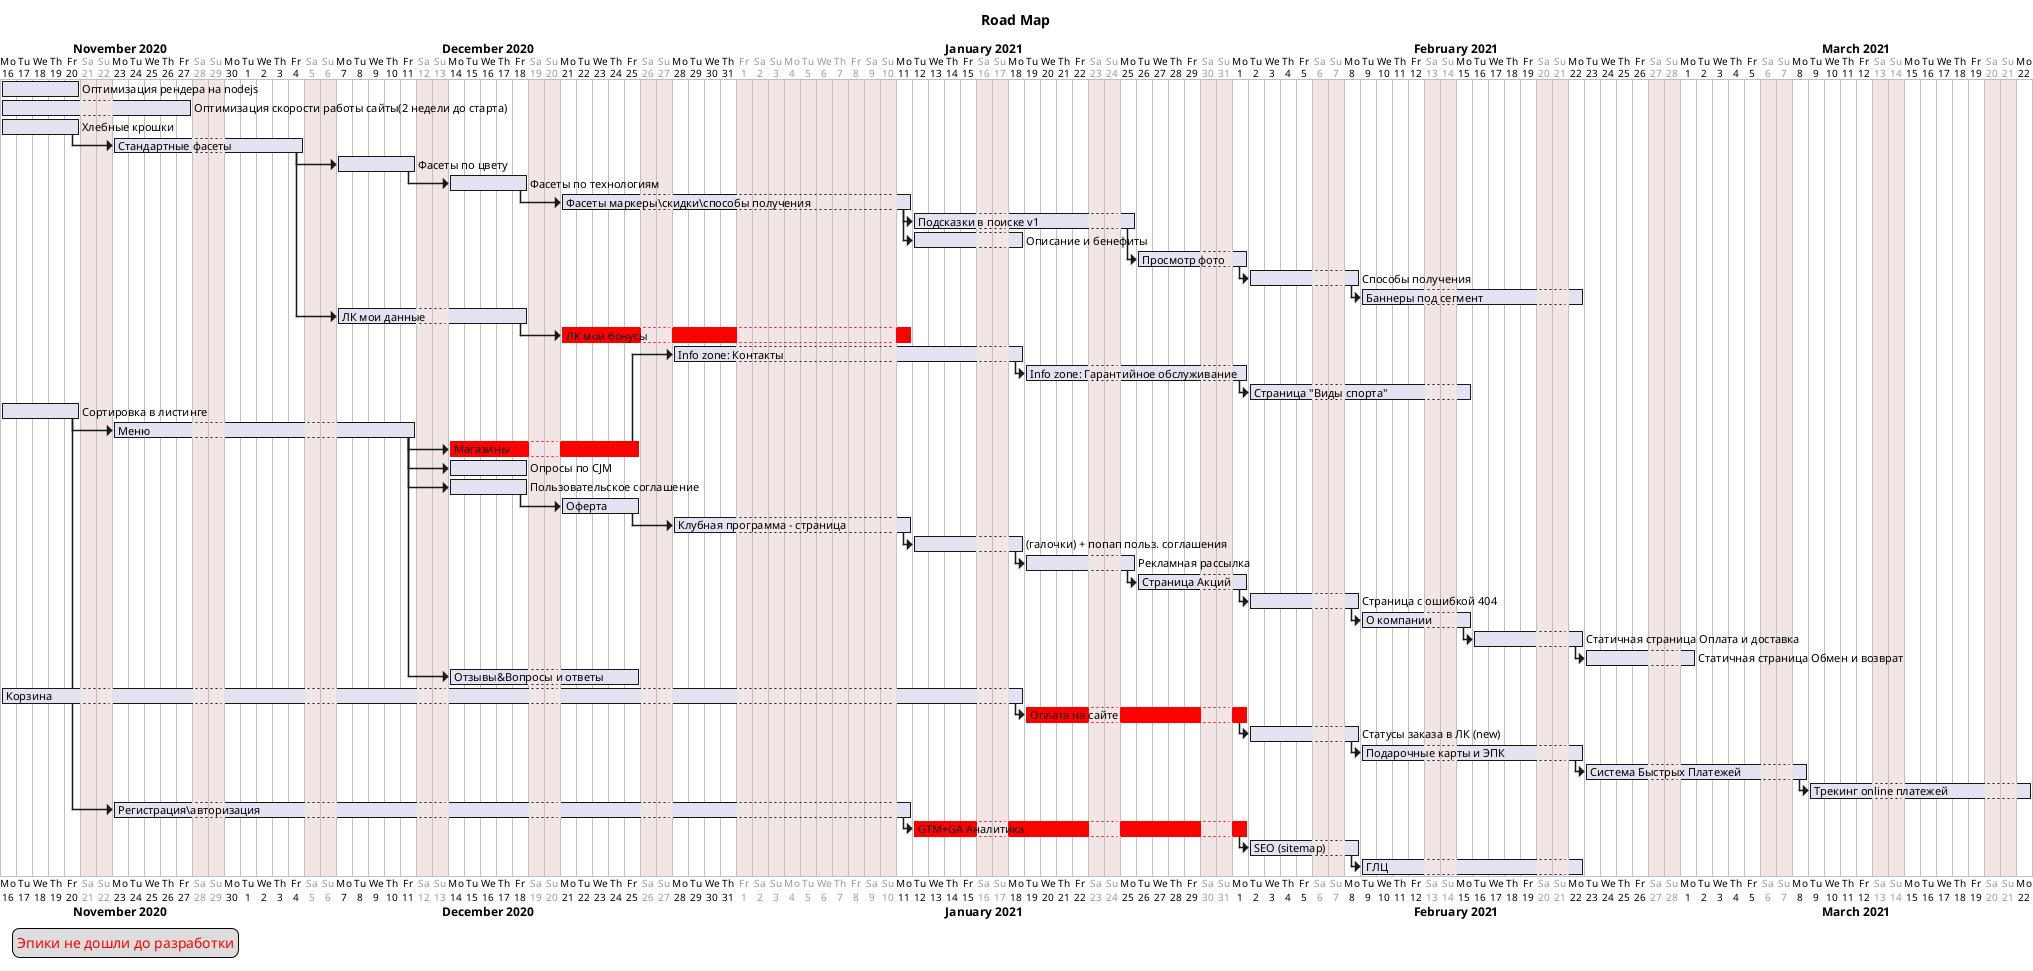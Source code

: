 @startgantt

title Road Map

project starts the 2020/11/16
saturday are closed
sunday are closed
'2020/12/09 is closed
2021/01/01 to 2021/01/10 is closed

[Оптимизация рендера на nodejs] as [front_node] lasts 1 week
[Оптимизация скорости работы сайты(2 недели до старта)] as [front_speed] lasts 2 week

[Хлебные крошки] as [categoryBranch] lasts 1 week
[Стандартные фасеты] as [fasets] lasts 2 week
[Фасеты по цвету] as [fasetsC] lasts 1 week
[Фасеты по технологиям] as [fasetsT] lasts 1 week
[Фасеты маркеры\скидки\способы получения] as [fasetsH] lasts 2 week
[Подсказки в поиске v1] as [search] lasts 2 week
[Описание и бенефиты] as [benifits] lasts 1 week
[Просмотр фото] as [photo] lasts 1 week
[Способы получения] as [shipment] lasts 1 week
[Баннеры​ под сегмент] as [banners] lasts 2 week

[ЛК мои данные] as [userHome] lasts 2 week
[ЛК мои бонусы] as [userBonus] lasts 2 week
'[ЛК: Мои заказы - изменение заказа] as [order] lasts 2 week

[Info zone: Контакты] as [Info_zone_K] lasts 2 week
[Info zone: Гарантийное обслуживание​] as [Info_zone_G] lasts 2 week
[Страница "Виды спорта"] as [sports] lasts 2 week

[Сортировка в листинге] as [sort] lasts 1 week
[Меню] as [menu] lasts 3 week
[Магазины] as [store] lasts 2 week
[Опросы по CJM] as [cjm] lasts 1 week
[Пользовательское соглашение] as [privacy] lasts 1 week
[Оферта] as [oferta] lasts 1 week
[Клубная программа - страница] as [club] lasts 1 week
[(галочки) + попап польз. соглашения] as [privacyPopUp] lasts 1 week
[Рекламная рассылка] as [promo] lasts 1 week
[Страница Акций] as [action] lasts 1 week
[Страница с ошибкой 404] as [404] lasts 1 week
[О компании] as [about] lasts 1 week
[Статичная страница Оплата и доставка] as [st_bay_delyvery] lasts 1 week
[Статичная страница Обмен и возврат] as [st_change_back] lasts 1 week

[Отзывы&Вопросы и ответы] as [ot_kt] lasts 2 week

[Корзина] as [cart] lasts 8 week
[Оплата на сайте] as [checkout] lasts 2 week
[Статусы заказа в ЛК (new)​] as [lk_order_stat] lasts 1 week
[Подарочные карты и ЭПК​] as [epk] lasts 2 week
[Система Быстрых Платежей​] as [fast_plat] lasts 2 week
[Трекинг online платежей​] as [plat_trek] lasts 2 week


[Регистрация\авторизация] as [auth] lasts 6 week
[GTM+GA Аналитика] as [gtmGa] lasts 3 week
[SEO (sitemap)] as [seo] lasts 1 week
[ГЛЦ] as [glc] lasts 2 week

[store] is colored in red
[userBonus] is colored in red
[gtmGa] is colored in red
[checkout] is colored in red

[categoryBranch]->[fasets]
[fasets]->[fasetsC]
[fasetsC]->[fasetsT]
[fasetsT]->[fasetsH]
[fasetsH]->[search]
[fasetsH]->[benifits]
[search]->[photo]
[photo]->[shipment]
[shipment]->[banners]

[fasets]->[userHome]
[userHome]->[userBonus]


[sort]->[menu]
[menu]->[store]
[store]->[Info_zone_K]
[Info_zone_K]->[Info_zone_G]
[Info_zone_G]->[sports]

[menu]->[cjm]
[menu]->[privacy]
[privacy]->[oferta]
[oferta]->[club]
[club]->[privacyPopUp]
[privacyPopUp]-> [promo]
[promo]-> [action]
[action]-> [404]
[404]-> [about]
[about]->[st_bay_delyvery]
[st_bay_delyvery]->[st_change_back]

[menu]->[ot_kt]

[cart]->[checkout]
[checkout]->[lk_order_stat]
[lk_order_stat]->[epk]
[epk]->[fast_plat]
[fast_plat]->[plat_trek]

[sort]->[auth]
[auth]->[gtmGa]
[gtmGa]->[seo]
[seo]->[glc]

legend left
<font color=red>Эпики не дошли до разработки</font>
endlegend

@endgantt